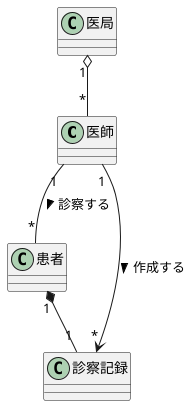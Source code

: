 @startuml
class 医師
class 患者
class 医局
class 診察記録
医師 "1" -- "*" 患者 : 診察する >
医師 "1" --> "*" 診察記録 : 作成する >
患者 "1" *-- "1" 診察記録
医局 "1" o-- "*" 医師
@enduml